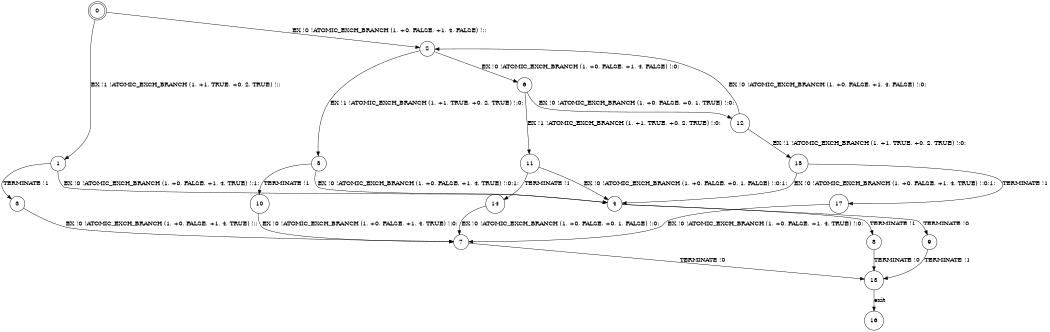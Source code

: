 digraph BCG {
size = "7, 10.5";
center = TRUE;
node [shape = circle];
0 [peripheries = 2];
0 -> 1 [label = "EX !1 !ATOMIC_EXCH_BRANCH (1, +1, TRUE, +0, 2, TRUE) !::"];
0 -> 2 [label = "EX !0 !ATOMIC_EXCH_BRANCH (1, +0, FALSE, +1, 4, FALSE) !::"];
1 -> 3 [label = "TERMINATE !1"];
1 -> 4 [label = "EX !0 !ATOMIC_EXCH_BRANCH (1, +0, FALSE, +1, 4, TRUE) !:1:"];
2 -> 5 [label = "EX !1 !ATOMIC_EXCH_BRANCH (1, +1, TRUE, +0, 2, TRUE) !:0:"];
2 -> 6 [label = "EX !0 !ATOMIC_EXCH_BRANCH (1, +0, FALSE, +1, 4, FALSE) !:0:"];
3 -> 7 [label = "EX !0 !ATOMIC_EXCH_BRANCH (1, +0, FALSE, +1, 4, TRUE) !::"];
4 -> 8 [label = "TERMINATE !1"];
4 -> 9 [label = "TERMINATE !0"];
5 -> 10 [label = "TERMINATE !1"];
5 -> 4 [label = "EX !0 !ATOMIC_EXCH_BRANCH (1, +0, FALSE, +1, 4, TRUE) !:0:1:"];
6 -> 11 [label = "EX !1 !ATOMIC_EXCH_BRANCH (1, +1, TRUE, +0, 2, TRUE) !:0:"];
6 -> 12 [label = "EX !0 !ATOMIC_EXCH_BRANCH (1, +0, FALSE, +0, 1, TRUE) !:0:"];
7 -> 13 [label = "TERMINATE !0"];
8 -> 13 [label = "TERMINATE !0"];
9 -> 13 [label = "TERMINATE !1"];
10 -> 7 [label = "EX !0 !ATOMIC_EXCH_BRANCH (1, +0, FALSE, +1, 4, TRUE) !:0:"];
11 -> 14 [label = "TERMINATE !1"];
11 -> 4 [label = "EX !0 !ATOMIC_EXCH_BRANCH (1, +0, FALSE, +0, 1, FALSE) !:0:1:"];
12 -> 15 [label = "EX !1 !ATOMIC_EXCH_BRANCH (1, +1, TRUE, +0, 2, TRUE) !:0:"];
12 -> 2 [label = "EX !0 !ATOMIC_EXCH_BRANCH (1, +0, FALSE, +1, 4, FALSE) !:0:"];
13 -> 16 [label = "exit"];
14 -> 7 [label = "EX !0 !ATOMIC_EXCH_BRANCH (1, +0, FALSE, +0, 1, FALSE) !:0:"];
15 -> 17 [label = "TERMINATE !1"];
15 -> 4 [label = "EX !0 !ATOMIC_EXCH_BRANCH (1, +0, FALSE, +1, 4, TRUE) !:0:1:"];
17 -> 7 [label = "EX !0 !ATOMIC_EXCH_BRANCH (1, +0, FALSE, +1, 4, TRUE) !:0:"];
}
